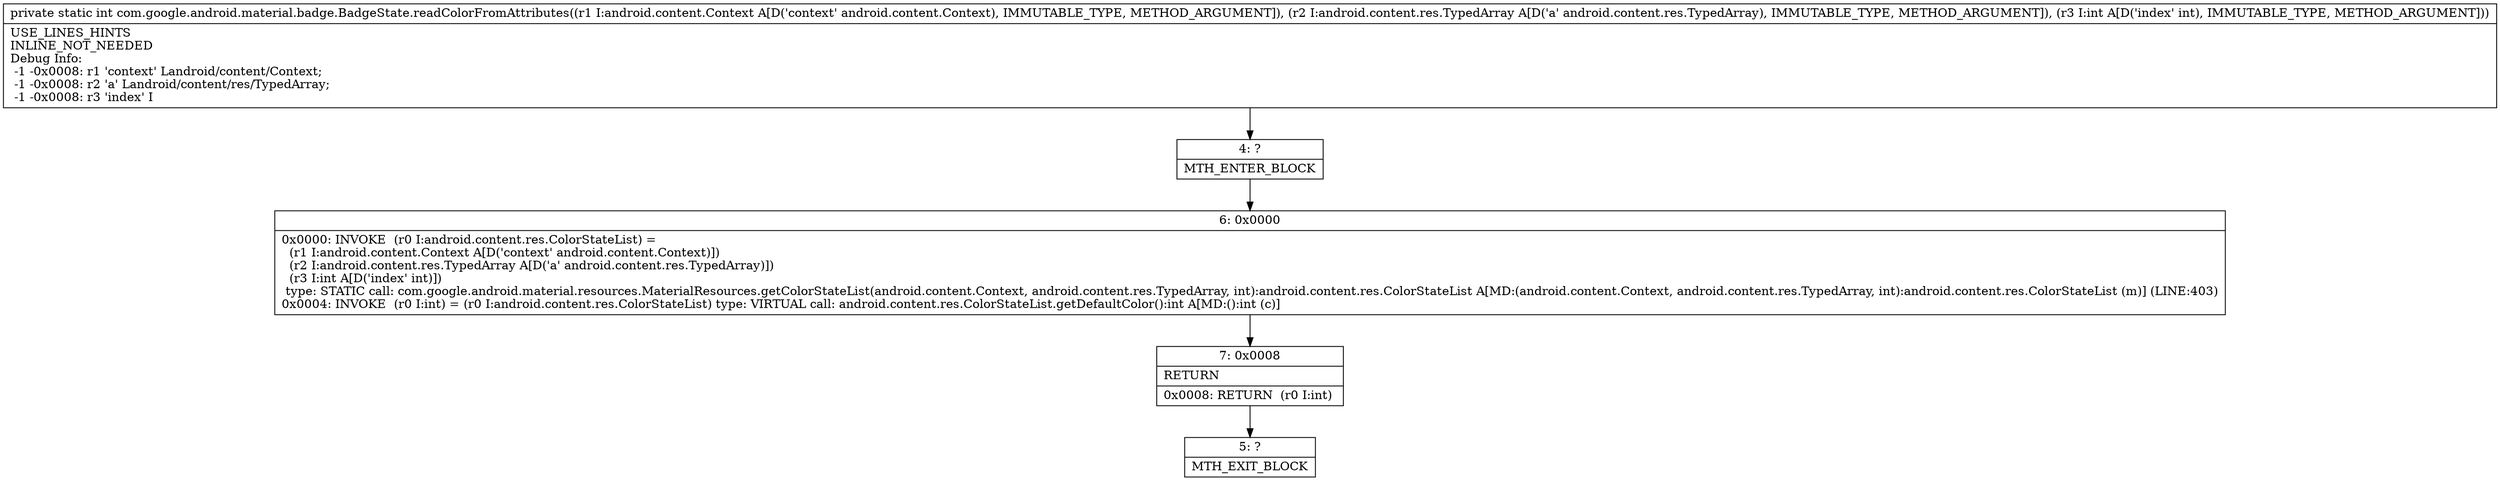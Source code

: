 digraph "CFG forcom.google.android.material.badge.BadgeState.readColorFromAttributes(Landroid\/content\/Context;Landroid\/content\/res\/TypedArray;I)I" {
Node_4 [shape=record,label="{4\:\ ?|MTH_ENTER_BLOCK\l}"];
Node_6 [shape=record,label="{6\:\ 0x0000|0x0000: INVOKE  (r0 I:android.content.res.ColorStateList) = \l  (r1 I:android.content.Context A[D('context' android.content.Context)])\l  (r2 I:android.content.res.TypedArray A[D('a' android.content.res.TypedArray)])\l  (r3 I:int A[D('index' int)])\l type: STATIC call: com.google.android.material.resources.MaterialResources.getColorStateList(android.content.Context, android.content.res.TypedArray, int):android.content.res.ColorStateList A[MD:(android.content.Context, android.content.res.TypedArray, int):android.content.res.ColorStateList (m)] (LINE:403)\l0x0004: INVOKE  (r0 I:int) = (r0 I:android.content.res.ColorStateList) type: VIRTUAL call: android.content.res.ColorStateList.getDefaultColor():int A[MD:():int (c)]\l}"];
Node_7 [shape=record,label="{7\:\ 0x0008|RETURN\l|0x0008: RETURN  (r0 I:int) \l}"];
Node_5 [shape=record,label="{5\:\ ?|MTH_EXIT_BLOCK\l}"];
MethodNode[shape=record,label="{private static int com.google.android.material.badge.BadgeState.readColorFromAttributes((r1 I:android.content.Context A[D('context' android.content.Context), IMMUTABLE_TYPE, METHOD_ARGUMENT]), (r2 I:android.content.res.TypedArray A[D('a' android.content.res.TypedArray), IMMUTABLE_TYPE, METHOD_ARGUMENT]), (r3 I:int A[D('index' int), IMMUTABLE_TYPE, METHOD_ARGUMENT]))  | USE_LINES_HINTS\lINLINE_NOT_NEEDED\lDebug Info:\l  \-1 \-0x0008: r1 'context' Landroid\/content\/Context;\l  \-1 \-0x0008: r2 'a' Landroid\/content\/res\/TypedArray;\l  \-1 \-0x0008: r3 'index' I\l}"];
MethodNode -> Node_4;Node_4 -> Node_6;
Node_6 -> Node_7;
Node_7 -> Node_5;
}

